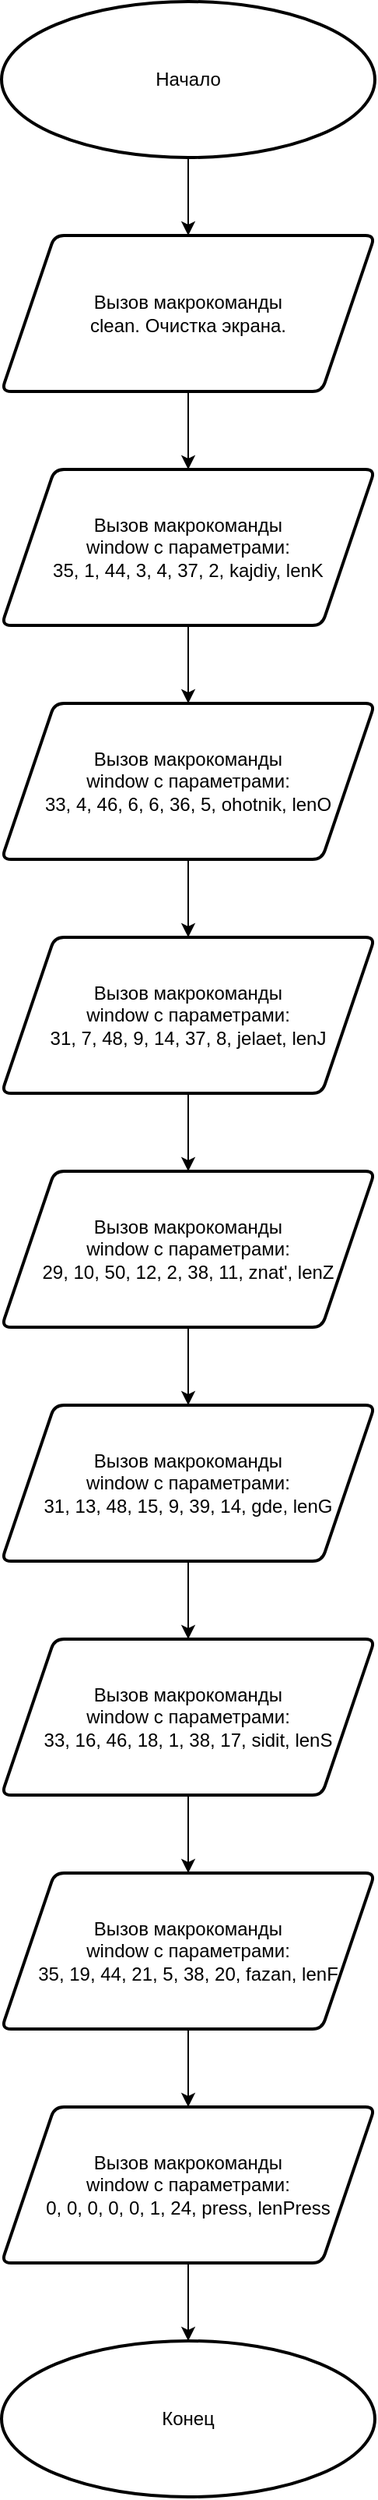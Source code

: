 <mxfile version="12.0.2" type="device" pages="1"><diagram id="zUttzb-eXdl5Do4od_pf" name="Page-1"><mxGraphModel dx="611" dy="721" grid="1" gridSize="10" guides="1" tooltips="1" connect="1" arrows="1" fold="1" page="1" pageScale="1" pageWidth="1169" pageHeight="1654" math="0" shadow="0"><root><mxCell id="0"/><mxCell id="1" parent="0"/><mxCell id="LU5iXFKPEGtyhkrX-KyQ-57" style="edgeStyle=orthogonalEdgeStyle;rounded=0;orthogonalLoop=1;jettySize=auto;html=1;exitX=0.5;exitY=1;exitDx=0;exitDy=0;exitPerimeter=0;entryX=0.5;entryY=0;entryDx=0;entryDy=0;" edge="1" parent="1" source="M4cp7ZmwbCikYsGq26MH-1" target="LU5iXFKPEGtyhkrX-KyQ-56"><mxGeometry relative="1" as="geometry"/></mxCell><mxCell id="M4cp7ZmwbCikYsGq26MH-1" value="Начало" style="strokeWidth=2;html=1;shape=mxgraph.flowchart.start_1;whiteSpace=wrap;" parent="1" vertex="1"><mxGeometry x="520" y="40" width="240" height="100" as="geometry"/></mxCell><mxCell id="LU5iXFKPEGtyhkrX-KyQ-47" style="edgeStyle=orthogonalEdgeStyle;rounded=0;orthogonalLoop=1;jettySize=auto;html=1;exitX=0.5;exitY=1;exitDx=0;exitDy=0;entryX=0.5;entryY=0;entryDx=0;entryDy=0;" edge="1" parent="1" source="LU5iXFKPEGtyhkrX-KyQ-1" target="LU5iXFKPEGtyhkrX-KyQ-36"><mxGeometry relative="1" as="geometry"/></mxCell><mxCell id="LU5iXFKPEGtyhkrX-KyQ-1" value="Вызов макрокоманды &lt;br&gt;window с параметрами:&lt;br&gt;35, 1, 44, 3, 4, 37, 2, kajdiy, lenK" style="verticalLabelPosition=middle;verticalAlign=middle;html=1;strokeWidth=2;shape=parallelogram;perimeter=parallelogramPerimeter;whiteSpace=wrap;rounded=1;arcSize=12;size=0.142;labelPosition=center;align=center;" vertex="1" parent="1"><mxGeometry x="520" y="340" width="240" height="100" as="geometry"/></mxCell><mxCell id="LU5iXFKPEGtyhkrX-KyQ-48" style="edgeStyle=orthogonalEdgeStyle;rounded=0;orthogonalLoop=1;jettySize=auto;html=1;exitX=0.5;exitY=1;exitDx=0;exitDy=0;entryX=0.5;entryY=0;entryDx=0;entryDy=0;" edge="1" parent="1" source="LU5iXFKPEGtyhkrX-KyQ-36" target="LU5iXFKPEGtyhkrX-KyQ-37"><mxGeometry relative="1" as="geometry"/></mxCell><mxCell id="LU5iXFKPEGtyhkrX-KyQ-36" value="Вызов макрокоманды &lt;br&gt;window с параметрами:&lt;br&gt;33, 4, 46, 6, 6, 36, 5, ohotnik, lenO" style="verticalLabelPosition=middle;verticalAlign=middle;html=1;strokeWidth=2;shape=parallelogram;perimeter=parallelogramPerimeter;whiteSpace=wrap;rounded=1;arcSize=12;size=0.142;labelPosition=center;align=center;" vertex="1" parent="1"><mxGeometry x="520" y="490" width="240" height="100" as="geometry"/></mxCell><mxCell id="LU5iXFKPEGtyhkrX-KyQ-49" style="edgeStyle=orthogonalEdgeStyle;rounded=0;orthogonalLoop=1;jettySize=auto;html=1;exitX=0.5;exitY=1;exitDx=0;exitDy=0;entryX=0.5;entryY=0;entryDx=0;entryDy=0;" edge="1" parent="1" source="LU5iXFKPEGtyhkrX-KyQ-37" target="LU5iXFKPEGtyhkrX-KyQ-38"><mxGeometry relative="1" as="geometry"/></mxCell><mxCell id="LU5iXFKPEGtyhkrX-KyQ-37" value="Вызов макрокоманды &lt;br&gt;window с параметрами:&lt;br&gt;31, 7, 48, 9, 14, 37, 8, jelaet, lenJ" style="verticalLabelPosition=middle;verticalAlign=middle;html=1;strokeWidth=2;shape=parallelogram;perimeter=parallelogramPerimeter;whiteSpace=wrap;rounded=1;arcSize=12;size=0.142;labelPosition=center;align=center;" vertex="1" parent="1"><mxGeometry x="520" y="640" width="240" height="100" as="geometry"/></mxCell><mxCell id="LU5iXFKPEGtyhkrX-KyQ-50" style="edgeStyle=orthogonalEdgeStyle;rounded=0;orthogonalLoop=1;jettySize=auto;html=1;exitX=0.5;exitY=1;exitDx=0;exitDy=0;" edge="1" parent="1" source="LU5iXFKPEGtyhkrX-KyQ-38" target="LU5iXFKPEGtyhkrX-KyQ-39"><mxGeometry relative="1" as="geometry"/></mxCell><mxCell id="LU5iXFKPEGtyhkrX-KyQ-38" value="Вызов макрокоманды &lt;br&gt;window с параметрами:&lt;br&gt;29, 10, 50, 12, 2, 38, 11, znat', lenZ" style="verticalLabelPosition=middle;verticalAlign=middle;html=1;strokeWidth=2;shape=parallelogram;perimeter=parallelogramPerimeter;whiteSpace=wrap;rounded=1;arcSize=12;size=0.142;labelPosition=center;align=center;" vertex="1" parent="1"><mxGeometry x="520" y="790" width="240" height="100" as="geometry"/></mxCell><mxCell id="LU5iXFKPEGtyhkrX-KyQ-51" style="edgeStyle=orthogonalEdgeStyle;rounded=0;orthogonalLoop=1;jettySize=auto;html=1;exitX=0.5;exitY=1;exitDx=0;exitDy=0;entryX=0.5;entryY=0;entryDx=0;entryDy=0;" edge="1" parent="1" source="LU5iXFKPEGtyhkrX-KyQ-39" target="LU5iXFKPEGtyhkrX-KyQ-40"><mxGeometry relative="1" as="geometry"/></mxCell><mxCell id="LU5iXFKPEGtyhkrX-KyQ-39" value="Вызов макрокоманды &lt;br&gt;window с параметрами:&lt;br&gt;31, 13, 48, 15, 9, 39, 14, gde, lenG" style="verticalLabelPosition=middle;verticalAlign=middle;html=1;strokeWidth=2;shape=parallelogram;perimeter=parallelogramPerimeter;whiteSpace=wrap;rounded=1;arcSize=12;size=0.142;labelPosition=center;align=center;" vertex="1" parent="1"><mxGeometry x="520" y="940" width="240" height="100" as="geometry"/></mxCell><mxCell id="LU5iXFKPEGtyhkrX-KyQ-52" style="edgeStyle=orthogonalEdgeStyle;rounded=0;orthogonalLoop=1;jettySize=auto;html=1;exitX=0.5;exitY=1;exitDx=0;exitDy=0;entryX=0.5;entryY=0;entryDx=0;entryDy=0;" edge="1" parent="1" source="LU5iXFKPEGtyhkrX-KyQ-40" target="LU5iXFKPEGtyhkrX-KyQ-41"><mxGeometry relative="1" as="geometry"/></mxCell><mxCell id="LU5iXFKPEGtyhkrX-KyQ-40" value="Вызов макрокоманды &lt;br&gt;window с параметрами:&lt;br&gt;33, 16, 46, 18, 1, 38, 17, sidit, lenS" style="verticalLabelPosition=middle;verticalAlign=middle;html=1;strokeWidth=2;shape=parallelogram;perimeter=parallelogramPerimeter;whiteSpace=wrap;rounded=1;arcSize=12;size=0.142;labelPosition=center;align=center;" vertex="1" parent="1"><mxGeometry x="520" y="1090" width="240" height="100" as="geometry"/></mxCell><mxCell id="LU5iXFKPEGtyhkrX-KyQ-53" style="edgeStyle=orthogonalEdgeStyle;rounded=0;orthogonalLoop=1;jettySize=auto;html=1;exitX=0.5;exitY=1;exitDx=0;exitDy=0;entryX=0.5;entryY=0;entryDx=0;entryDy=0;" edge="1" parent="1" source="LU5iXFKPEGtyhkrX-KyQ-41" target="LU5iXFKPEGtyhkrX-KyQ-42"><mxGeometry relative="1" as="geometry"/></mxCell><mxCell id="LU5iXFKPEGtyhkrX-KyQ-41" value="Вызов макрокоманды &lt;br&gt;window с параметрами:&lt;br&gt;35, 19, 44, 21, 5, 38, 20, fazan, lenF" style="verticalLabelPosition=middle;verticalAlign=middle;html=1;strokeWidth=2;shape=parallelogram;perimeter=parallelogramPerimeter;whiteSpace=wrap;rounded=1;arcSize=12;size=0.142;labelPosition=center;align=center;" vertex="1" parent="1"><mxGeometry x="520" y="1240" width="240" height="100" as="geometry"/></mxCell><mxCell id="LU5iXFKPEGtyhkrX-KyQ-54" style="edgeStyle=orthogonalEdgeStyle;rounded=0;orthogonalLoop=1;jettySize=auto;html=1;exitX=0.5;exitY=1;exitDx=0;exitDy=0;entryX=0.5;entryY=0;entryDx=0;entryDy=0;entryPerimeter=0;" edge="1" parent="1" source="LU5iXFKPEGtyhkrX-KyQ-42" target="LU5iXFKPEGtyhkrX-KyQ-45"><mxGeometry relative="1" as="geometry"/></mxCell><mxCell id="LU5iXFKPEGtyhkrX-KyQ-42" value="Вызов макрокоманды &lt;br&gt;window с параметрами:&lt;br&gt;0, 0, 0, 0, 0, 1, 24, press, lenPress" style="verticalLabelPosition=middle;verticalAlign=middle;html=1;strokeWidth=2;shape=parallelogram;perimeter=parallelogramPerimeter;whiteSpace=wrap;rounded=1;arcSize=12;size=0.142;labelPosition=center;align=center;" vertex="1" parent="1"><mxGeometry x="520" y="1390" width="240" height="100" as="geometry"/></mxCell><mxCell id="LU5iXFKPEGtyhkrX-KyQ-45" value="Конец" style="strokeWidth=2;html=1;shape=mxgraph.flowchart.start_1;whiteSpace=wrap;" vertex="1" parent="1"><mxGeometry x="520" y="1540" width="240" height="100" as="geometry"/></mxCell><mxCell id="LU5iXFKPEGtyhkrX-KyQ-58" style="edgeStyle=orthogonalEdgeStyle;rounded=0;orthogonalLoop=1;jettySize=auto;html=1;exitX=0.5;exitY=1;exitDx=0;exitDy=0;entryX=0.5;entryY=0;entryDx=0;entryDy=0;" edge="1" parent="1" source="LU5iXFKPEGtyhkrX-KyQ-56" target="LU5iXFKPEGtyhkrX-KyQ-1"><mxGeometry relative="1" as="geometry"/></mxCell><mxCell id="LU5iXFKPEGtyhkrX-KyQ-56" value="Вызов макрокоманды &lt;br&gt;clean. Очистка экрана." style="verticalLabelPosition=middle;verticalAlign=middle;html=1;strokeWidth=2;shape=parallelogram;perimeter=parallelogramPerimeter;whiteSpace=wrap;rounded=1;arcSize=12;size=0.142;labelPosition=center;align=center;" vertex="1" parent="1"><mxGeometry x="520" y="190" width="240" height="100" as="geometry"/></mxCell></root></mxGraphModel></diagram></mxfile>